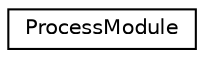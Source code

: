 digraph "Graphical Class Hierarchy"
{
 // LATEX_PDF_SIZE
  edge [fontname="Helvetica",fontsize="10",labelfontname="Helvetica",labelfontsize="10"];
  node [fontname="Helvetica",fontsize="10",shape=record];
  rankdir="LR";
  Node0 [label="ProcessModule",height=0.2,width=0.4,color="black", fillcolor="white", style="filled",URL="$classProcessModule.html",tooltip="ProcessModule class for processing messages from a queue."];
}
